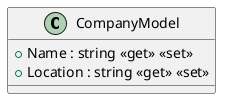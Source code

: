 @startuml
class CompanyModel {
    + Name : string <<get>> <<set>>
    + Location : string <<get>> <<set>>
}
@enduml
